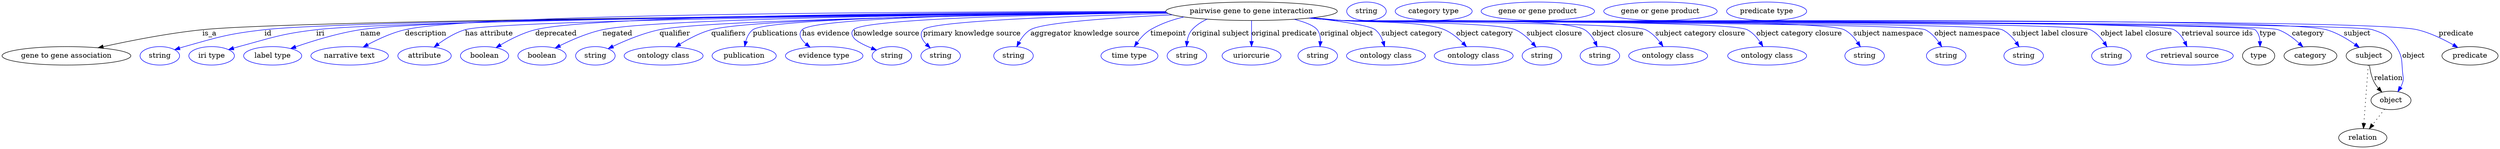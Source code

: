 digraph {
	graph [bb="0,0,4863,283"];
	node [label="\N"];
	"pairwise gene to gene interaction"	[height=0.5,
		label="pairwise gene to gene interaction",
		pos="2433.4,265",
		width=4.6399];
	"gene to gene association"	[height=0.5,
		pos="125.44,178",
		width=3.4844];
	"pairwise gene to gene interaction" -> "gene to gene association"	[label=is_a,
		lp="404.44,221.5",
		pos="e,187.12,193.71 2267.5,262.77 1813.9,259.19 574.39,247.79 390.44,229 324.37,222.25 250.15,207.63 197.1,195.93"];
	id	[color=blue,
		height=0.5,
		label=string,
		pos="307.44,178",
		width=1.0652];
	"pairwise gene to gene interaction" -> id	[color=blue,
		label=id,
		lp="517.44,221.5",
		pos="e,336.43,189.95 2267.5,262.8 1832.8,259.4 682.06,248.65 510.44,229 440.46,220.99 423.22,215.13 355.44,196 352.33,195.12 349.14,194.15 \
345.94,193.13",
		style=solid];
	iri	[color=blue,
		height=0.5,
		label="iri type",
		pos="408.44,178",
		width=1.2277];
	"pairwise gene to gene interaction" -> iri	[color=blue,
		label=iri,
		lp="619.44,221.5",
		pos="e,441.38,190.09 2267.6,262.68 1849.2,259.1 772.85,248.12 611.44,229 543.65,220.97 527.34,213.78 461.44,196 458.07,195.09 454.6,194.1 \
451.12,193.07",
		style=solid];
	name	[color=blue,
		height=0.5,
		label="label type",
		pos="527.44,178",
		width=1.5707];
	"pairwise gene to gene interaction" -> name	[color=blue,
		label=name,
		lp="717.44,221.5",
		pos="e,562.31,192.23 2267.2,263.16 1862.8,260.76 849.47,252.46 697.44,229 653.85,222.27 605.78,207.4 571.9,195.62",
		style=solid];
	description	[color=blue,
		height=0.5,
		label="narrative text",
		pos="677.44,178",
		width=2.0943];
	"pairwise gene to gene interaction" -> description	[color=blue,
		label=description,
		lp="823.94,221.5",
		pos="e,703.32,194.99 2266.2,264.4 1875.5,264.78 924.68,262.22 783.44,229 758.36,223.1 732.16,210.81 712.08,199.89",
		style=solid];
	"has attribute"	[color=blue,
		height=0.5,
		label=attribute,
		pos="822.44,178",
		width=1.4443];
	"pairwise gene to gene interaction" -> "has attribute"	[color=blue,
		label="has attribute",
		lp="947.44,221.5",
		pos="e,840.83,194.96 2267.6,262.62 1884.3,259.1 964.81,248.66 900.44,229 881.84,223.32 863.41,211.85 849.14,201.33",
		style=solid];
	deprecated	[color=blue,
		height=0.5,
		label=boolean,
		pos="939.44,178",
		width=1.2999];
	"pairwise gene to gene interaction" -> deprecated	[color=blue,
		label=deprecated,
		lp="1077.9,221.5",
		pos="e,961.65,193.99 2266.6,263.96 1921.8,263.29 1153.5,258.44 1037.4,229 1013.6,222.95 988.89,210.31 970.27,199.26",
		style=solid];
	negated	[color=blue,
		height=0.5,
		label=boolean,
		pos="1051.4,178",
		width=1.2999];
	"pairwise gene to gene interaction" -> negated	[color=blue,
		label=negated,
		lp="1197.4,221.5",
		pos="e,1077,193.25 2267.6,262.87 1948.8,260.19 1272.8,251.87 1168.4,229 1139.6,222.67 1108.9,209.29 1086.2,197.96",
		style=solid];
	qualifier	[color=blue,
		height=0.5,
		label=string,
		pos="1154.4,178",
		width=1.0652];
	"pairwise gene to gene interaction" -> qualifier	[color=blue,
		label=qualifier,
		lp="1309.4,221.5",
		pos="e,1179,191.83 2268.2,262.18 1972.1,258.44 1373.4,248.57 1279.4,229 1247.3,222.31 1212.8,207.92 1188.3,196.29",
		style=solid];
	qualifiers	[color=blue,
		height=0.5,
		label="ontology class",
		pos="1287.4,178",
		width=2.1304];
	"pairwise gene to gene interaction" -> qualifiers	[color=blue,
		label=qualifiers,
		lp="1413.9,221.5",
		pos="e,1310.6,195.39 2267.6,262.64 1992.4,259.76 1463.4,251.37 1380.4,229 1358.7,223.15 1336.5,211.43 1319.2,200.81",
		style=solid];
	publications	[color=blue,
		height=0.5,
		label=publication,
		pos="1444.4,178",
		width=1.7332];
	"pairwise gene to gene interaction" -> publications	[color=blue,
		label=publications,
		lp="1505.4,221.5",
		pos="e,1445.5,196.26 2267.4,262.88 1998.2,260.39 1493.1,252.58 1461.4,229 1454.1,223.57 1449.9,214.84 1447.5,206.19",
		style=solid];
	"has evidence"	[color=blue,
		height=0.5,
		label="evidence type",
		pos="1600.4,178",
		width=2.0943];
	"pairwise gene to gene interaction" -> "has evidence"	[color=blue,
		label="has evidence",
		lp="1603.9,221.5",
		pos="e,1572.9,194.93 2267,263.22 2019.7,261.22 1581.6,254.13 1557.4,229 1549,220.25 1555,210.18 1564.8,201.37",
		style=solid];
	"knowledge source"	[color=blue,
		height=0.5,
		label=string,
		pos="1732.4,178",
		width=1.0652];
	"pairwise gene to gene interaction" -> "knowledge source"	[color=blue,
		label="knowledge source",
		lp="1721.9,221.5",
		pos="e,1702.3,189.28 2267.9,262.29 2046.3,259.16 1678.2,250.72 1657.4,229 1652.8,224.18 1653.9,219.62 1657.4,214 1661.8,207.12 1677,199.47 \
1692.6,193.08",
		style=solid];
	"primary knowledge source"	[color=blue,
		height=0.5,
		label=string,
		pos="1827.4,178",
		width=1.0652];
	"pairwise gene to gene interaction" -> "primary knowledge source"	[color=blue,
		label="primary knowledge source",
		lp="1888.4,221.5",
		pos="e,1807.1,193.48 2271.2,260.63 2087,255.99 1809.7,246.18 1793.4,229 1785.4,220.46 1790.9,209.82 1799.6,200.55",
		style=solid];
	"aggregator knowledge source"	[color=blue,
		height=0.5,
		label=string,
		pos="1969.4,178",
		width=1.0652];
	"pairwise gene to gene interaction" -> "aggregator knowledge source"	[color=blue,
		label="aggregator knowledge source",
		lp="2108.9,221.5",
		pos="e,1975.9,195.93 2279.4,258.05 2165.5,252.55 2026.2,243.08 2002.4,229 1993,223.44 1985.8,214.03 1980.5,204.86",
		style=solid];
	timepoint	[color=blue,
		height=0.5,
		label="time type",
		pos="2195.4,178",
		width=1.5346];
	"pairwise gene to gene interaction" -> timepoint	[color=blue,
		label=timepoint,
		lp="2271.4,221.5",
		pos="e,2205,196.09 2301.7,253.93 2278.9,248.53 2256.2,240.59 2236.4,229 2226.3,223.07 2217.6,213.64 2210.9,204.56",
		style=solid];
	"original subject"	[color=blue,
		height=0.5,
		label=string,
		pos="2307.4,178",
		width=1.0652];
	"pairwise gene to gene interaction" -> "original subject"	[color=blue,
		label="original subject",
		lp="2373.4,221.5",
		pos="e,2306.7,196.26 2346.7,249.52 2335.7,244.53 2325.5,237.87 2317.4,229 2311.8,222.83 2309,214.43 2307.7,206.27",
		style=solid];
	"original predicate"	[color=blue,
		height=0.5,
		label=uriorcurie,
		pos="2433.4,178",
		width=1.5887];
	"pairwise gene to gene interaction" -> "original predicate"	[color=blue,
		label="original predicate",
		lp="2496.9,221.5",
		pos="e,2433.4,196.18 2433.4,246.8 2433.4,235.16 2433.4,219.55 2433.4,206.24",
		style=solid];
	"original object"	[color=blue,
		height=0.5,
		label=string,
		pos="2567.4,178",
		width=1.0652];
	"pairwise gene to gene interaction" -> "original object"	[color=blue,
		label="original object",
		lp="2619.9,221.5",
		pos="e,2569.9,196.2 2532.2,250.32 2543.3,245.16 2553.5,238.25 2561.4,229 2566.8,222.83 2569,214.53 2569.7,206.46",
		style=solid];
	"subject category"	[color=blue,
		height=0.5,
		label="ontology class",
		pos="2700.4,178",
		width=2.1304];
	"pairwise gene to gene interaction" -> "subject category"	[color=blue,
		label="subject category",
		lp="2747.9,221.5",
		pos="e,2696.3,196.08 2549.9,252.03 2606.5,245.33 2664.7,236.78 2675.4,229 2683.3,223.3 2688.9,214.4 2692.7,205.67",
		style=solid];
	"object category"	[color=blue,
		height=0.5,
		label="ontology class",
		pos="2871.4,178",
		width=2.1304];
	"pairwise gene to gene interaction" -> "object category"	[color=blue,
		label="object category",
		lp="2890.9,221.5",
		pos="e,2856.5,196.03 2552.7,252.36 2571.7,250.54 2591.1,248.7 2609.4,247 2654.3,242.83 2769.8,246.21 2811.4,229 2825.4,223.22 2838.6,\
212.99 2849,203.27",
		style=solid];
	"subject closure"	[color=blue,
		height=0.5,
		label=string,
		pos="3004.4,178",
		width=1.0652];
	"pairwise gene to gene interaction" -> "subject closure"	[color=blue,
		label="subject closure",
		lp="3026.9,221.5",
		pos="e,2992.2,195.22 2549.8,252.04 2569.7,250.2 2590.2,248.44 2609.4,247 2685.1,241.35 2880.5,258.54 2950.4,229 2963.8,223.35 2976,212.86 \
2985.3,202.95",
		style=solid];
	"object closure"	[color=blue,
		height=0.5,
		label=string,
		pos="3112.4,178",
		width=1.0652];
	"pairwise gene to gene interaction" -> "object closure"	[color=blue,
		label="object closure",
		lp="3149.4,221.5",
		pos="e,3108.1,196 2548.4,251.92 2568.7,250.06 2589.7,248.33 2609.4,247 2635.8,245.23 3063,242.98 3085.4,229 3094,223.64 3100.1,214.52 \
3104.3,205.53",
		style=solid];
	"subject category closure"	[color=blue,
		height=0.5,
		label="ontology class",
		pos="3245.4,178",
		width=2.1304];
	"pairwise gene to gene interaction" -> "subject category closure"	[color=blue,
		label="subject category closure",
		lp="3309.9,221.5",
		pos="e,3236.2,196.23 2547.9,251.84 2568.4,249.98 2589.5,248.26 2609.4,247 2642.4,244.91 3173.7,243.4 3203.4,229 3214.4,223.7 3223.5,214.07 \
3230.4,204.67",
		style=solid];
	"object category closure"	[color=blue,
		height=0.5,
		label="ontology class",
		pos="3438.4,178",
		width=2.1304];
	"pairwise gene to gene interaction" -> "object category closure"	[color=blue,
		label="object category closure",
		lp="3501.9,221.5",
		pos="e,3430.8,196.21 2547.4,251.76 2568,249.89 2589.4,248.2 2609.4,247 2653.4,244.38 3362.4,249.25 3401.4,229 3411.6,223.73 3419.7,214.24 \
3425.7,204.93",
		style=solid];
	"subject namespace"	[color=blue,
		height=0.5,
		label=string,
		pos="3628.4,178",
		width=1.0652];
	"pairwise gene to gene interaction" -> "subject namespace"	[color=blue,
		label="subject namespace",
		lp="3675.4,221.5",
		pos="e,3620.4,195.76 2546.9,251.73 2567.7,249.85 2589.2,248.16 2609.4,247 2663.8,243.88 3540.7,253.34 3589.4,229 3600.1,223.65 3608.8,\
213.83 3615.2,204.29",
		style=solid];
	"object namespace"	[color=blue,
		height=0.5,
		label=string,
		pos="3787.4,178",
		width=1.0652];
	"pairwise gene to gene interaction" -> "object namespace"	[color=blue,
		label="object namespace",
		lp="3829.4,221.5",
		pos="e,3779.1,195.78 2546.5,251.73 2567.4,249.84 2589.1,248.14 2609.4,247 2641,245.23 3719.1,242.92 3747.4,229 3758.3,223.68 3767.1,213.86 \
3773.7,204.32",
		style=solid];
	"subject label closure"	[color=blue,
		height=0.5,
		label=string,
		pos="3938.4,178",
		width=1.0652];
	"pairwise gene to gene interaction" -> "subject label closure"	[color=blue,
		label="subject label closure",
		lp="3991.4,221.5",
		pos="e,3929.8,195.8 2546.5,251.69 2567.4,249.81 2589.1,248.12 2609.4,247 2645.2,245.03 3865.2,244.53 3897.4,229 3908.4,223.7 3917.5,213.89 \
3924.3,204.35",
		style=solid];
	"object label closure"	[color=blue,
		height=0.5,
		label=string,
		pos="4109.4,178",
		width=1.0652];
	"pairwise gene to gene interaction" -> "object label closure"	[color=blue,
		label="object label closure",
		lp="4156.9,221.5",
		pos="e,4101.1,195.79 2546.5,251.67 2567.4,249.79 2589.1,248.11 2609.4,247 2649.9,244.8 4033,246.79 4069.4,229 4080.3,223.7 4089.1,213.88 \
4095.7,204.34",
		style=solid];
	"retrieval source ids"	[color=blue,
		height=0.5,
		label="retrieval source",
		pos="4262.4,178",
		width=2.347];
	"pairwise gene to gene interaction" -> "retrieval source ids"	[color=blue,
		label="retrieval source ids",
		lp="4315.9,221.5",
		pos="e,4256.5,196.18 2546,251.69 2567.1,249.79 2588.9,248.1 2609.4,247 2654.4,244.58 4191.1,250.84 4230.4,229 4239.9,223.75 4247,214.4 \
4252.1,205.19",
		style=solid];
	type	[height=0.5,
		pos="4396.4,178",
		width=0.86659];
	"pairwise gene to gene interaction" -> type	[color=blue,
		label=type,
		lp="4414.4,221.5",
		pos="e,4399.1,195.99 2546,251.67 2567.1,249.78 2588.9,248.09 2609.4,247 2634.1,245.69 4370.9,245.32 4389.4,229 4395.9,223.32 4398.4,214.65 \
4399.1,206.12",
		style=solid];
	category	[height=0.5,
		pos="4497.4,178",
		width=1.4263];
	"pairwise gene to gene interaction" -> category	[color=blue,
		label=category,
		lp="4492.9,221.5",
		pos="e,4482.7,195.48 2546,251.67 2567.1,249.78 2588.9,248.09 2609.4,247 2660.1,244.31 4386.7,245.92 4434.4,229 4449.7,223.6 4464,212.84 \
4475.2,202.69",
		style=solid];
	subject	[height=0.5,
		pos="4611.4,178",
		width=1.2277];
	"pairwise gene to gene interaction" -> subject	[color=blue,
		label=subject,
		lp="4588.4,221.5",
		pos="e,4592.7,194.33 2546,251.66 2567.1,249.77 2588.9,248.09 2609.4,247 2715.9,241.37 4425.9,258.03 4528.4,229 4548.6,223.29 4568.8,211.3 \
4584.2,200.5",
		style=solid];
	object	[height=0.5,
		pos="4654.4,91",
		width=1.0832];
	"pairwise gene to gene interaction" -> object	[color=blue,
		label=object,
		lp="4698.4,178",
		pos="e,4667.8,108.09 2546,251.65 2567.1,249.76 2588.9,248.08 2609.4,247 2665.2,244.06 4565.4,246.32 4618.4,229 4642.4,221.19 4650.4,216.87 \
4664.4,196 4678.2,175.52 4674.5,166.51 4677.4,142 4678.2,135.38 4679.3,133.39 4677.4,127 4676.4,123.55 4674.9,120.13 4673.2,116.85",
		style=solid];
	predicate	[height=0.5,
		pos="4808.4,178",
		width=1.5165];
	"pairwise gene to gene interaction" -> predicate	[color=blue,
		label=predicate,
		lp="4781.4,221.5",
		pos="e,4784.6,194.36 2546,251.65 2567.1,249.76 2588.9,248.08 2609.4,247 2725.7,240.9 4592.1,255.58 4705.4,229 4730.3,223.16 4756.2,210.57 \
4775.8,199.48",
		style=solid];
	association_type	[color=blue,
		height=0.5,
		label=string,
		pos="2656.4,265",
		width=1.0652];
	association_category	[color=blue,
		height=0.5,
		label="category type",
		pos="2787.4,265",
		width=2.0762];
	subject -> object	[label=relation,
		lp="4649.4,134.5",
		pos="e,4636.5,107.23 4612.5,159.55 4613.7,149.57 4616.2,137.07 4621.4,127 4623.7,122.68 4626.6,118.52 4629.8,114.66"];
	relation	[height=0.5,
		pos="4599.4,18",
		width=1.2999];
	subject -> relation	[pos="e,4600.7,36.188 4610.1,159.79 4608.1,132.48 4604,78.994 4601.5,46.38",
		style=dotted];
	"gene to gene association_subject"	[color=blue,
		height=0.5,
		label="gene or gene product",
		pos="2990.4,265",
		width=3.0692];
	object -> relation	[pos="e,4612.3,35.54 4642,73.889 4635,64.939 4626.3,53.617 4618.5,43.584",
		style=dotted];
	"gene to gene association_object"	[color=blue,
		height=0.5,
		label="gene or gene product",
		pos="3229.4,265",
		width=3.0692];
	"pairwise gene to gene interaction_predicate"	[color=blue,
		height=0.5,
		label="predicate type",
		pos="3435.4,265",
		width=2.1665];
}
